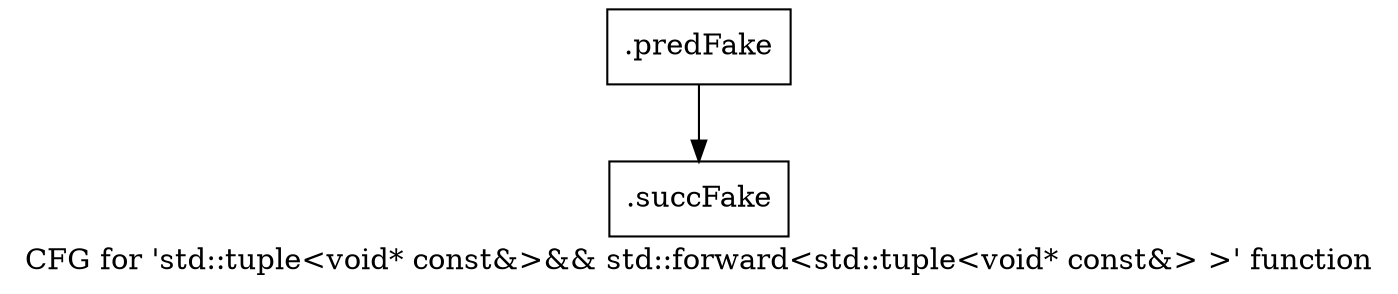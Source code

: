 digraph "CFG for 'std::tuple\<void* const&\>&& std::forward\<std::tuple\<void* const&\> \>' function" {
	label="CFG for 'std::tuple\<void* const&\>&& std::forward\<std::tuple\<void* const&\> \>' function";

	Node0x5191230 [shape=record,filename="",linenumber="",label="{.predFake}"];
	Node0x5191230 -> Node0x52cb770[ callList="" memoryops="" filename="/home/akhilkushe/Xilinx/Vitis_HLS/2021.2/tps/lnx64/gcc-6.2.0/lib/gcc/x86_64-pc-linux-gnu/6.2.0/../../../../include/c++/6.2.0/bits/move.h" execusionnum="3"];
	Node0x52cb770 [shape=record,filename="/home/akhilkushe/Xilinx/Vitis_HLS/2021.2/tps/lnx64/gcc-6.2.0/lib/gcc/x86_64-pc-linux-gnu/6.2.0/../../../../include/c++/6.2.0/bits/move.h",linenumber="77",label="{.succFake}"];
}
